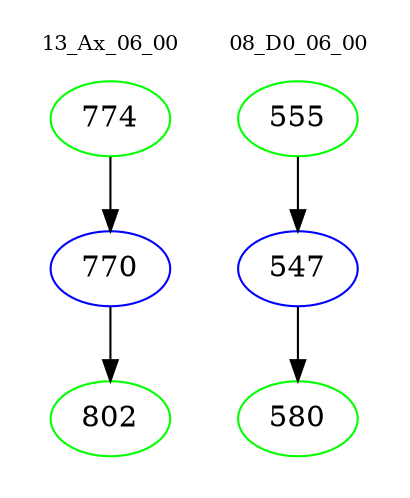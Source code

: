 digraph{
subgraph cluster_0 {
color = white
label = "13_Ax_06_00";
fontsize=10;
T0_774 [label="774", color="green"]
T0_774 -> T0_770 [color="black"]
T0_770 [label="770", color="blue"]
T0_770 -> T0_802 [color="black"]
T0_802 [label="802", color="green"]
}
subgraph cluster_1 {
color = white
label = "08_D0_06_00";
fontsize=10;
T1_555 [label="555", color="green"]
T1_555 -> T1_547 [color="black"]
T1_547 [label="547", color="blue"]
T1_547 -> T1_580 [color="black"]
T1_580 [label="580", color="green"]
}
}
